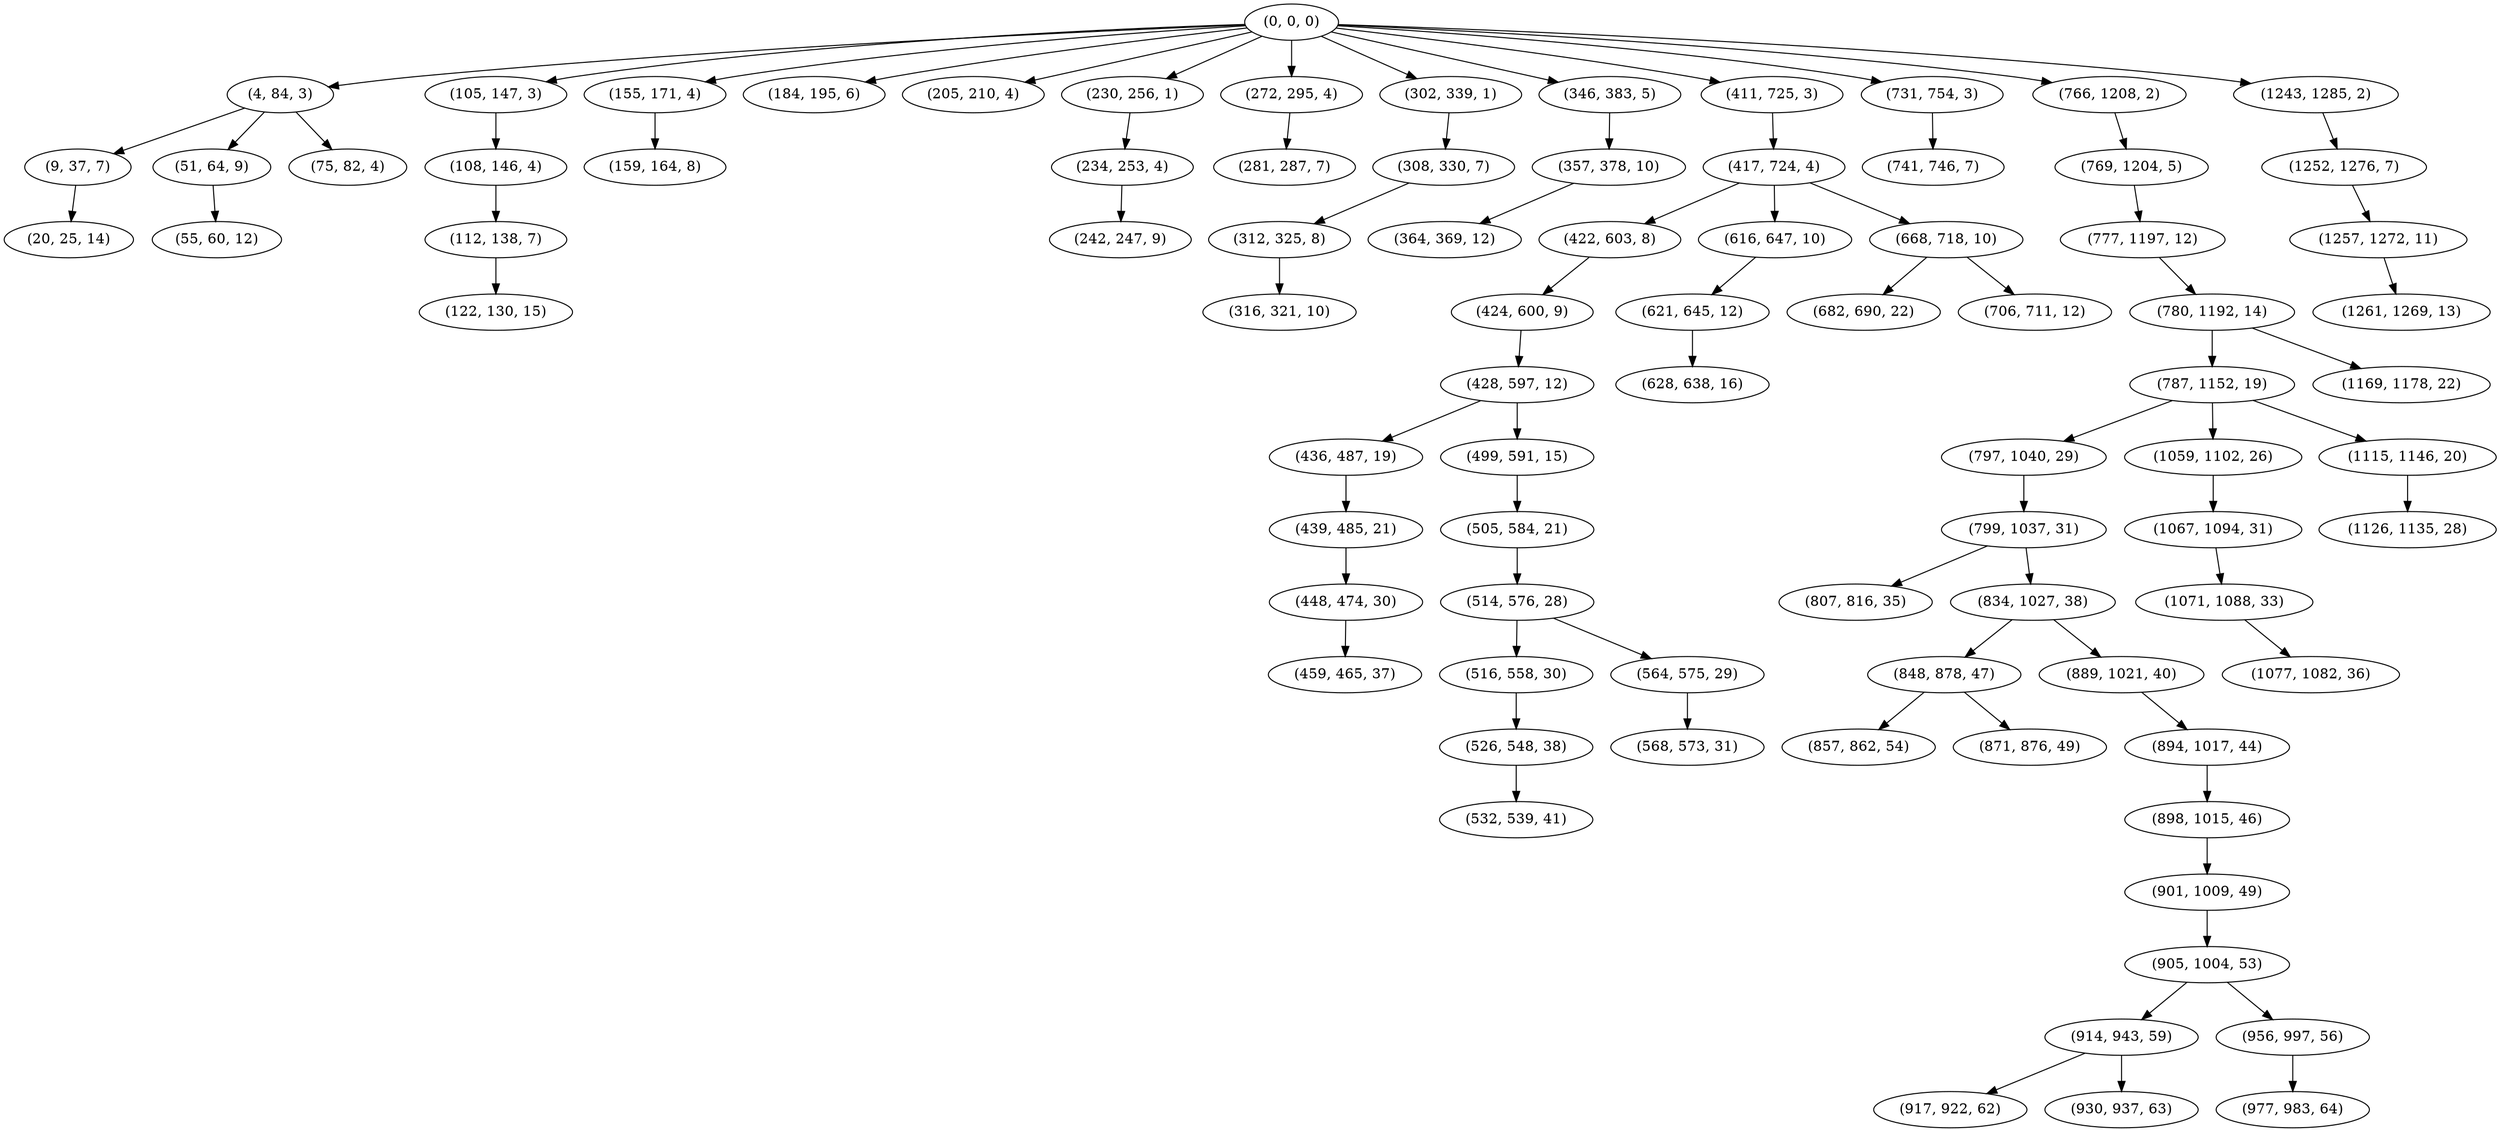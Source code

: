 digraph tree {
    "(0, 0, 0)";
    "(4, 84, 3)";
    "(9, 37, 7)";
    "(20, 25, 14)";
    "(51, 64, 9)";
    "(55, 60, 12)";
    "(75, 82, 4)";
    "(105, 147, 3)";
    "(108, 146, 4)";
    "(112, 138, 7)";
    "(122, 130, 15)";
    "(155, 171, 4)";
    "(159, 164, 8)";
    "(184, 195, 6)";
    "(205, 210, 4)";
    "(230, 256, 1)";
    "(234, 253, 4)";
    "(242, 247, 9)";
    "(272, 295, 4)";
    "(281, 287, 7)";
    "(302, 339, 1)";
    "(308, 330, 7)";
    "(312, 325, 8)";
    "(316, 321, 10)";
    "(346, 383, 5)";
    "(357, 378, 10)";
    "(364, 369, 12)";
    "(411, 725, 3)";
    "(417, 724, 4)";
    "(422, 603, 8)";
    "(424, 600, 9)";
    "(428, 597, 12)";
    "(436, 487, 19)";
    "(439, 485, 21)";
    "(448, 474, 30)";
    "(459, 465, 37)";
    "(499, 591, 15)";
    "(505, 584, 21)";
    "(514, 576, 28)";
    "(516, 558, 30)";
    "(526, 548, 38)";
    "(532, 539, 41)";
    "(564, 575, 29)";
    "(568, 573, 31)";
    "(616, 647, 10)";
    "(621, 645, 12)";
    "(628, 638, 16)";
    "(668, 718, 10)";
    "(682, 690, 22)";
    "(706, 711, 12)";
    "(731, 754, 3)";
    "(741, 746, 7)";
    "(766, 1208, 2)";
    "(769, 1204, 5)";
    "(777, 1197, 12)";
    "(780, 1192, 14)";
    "(787, 1152, 19)";
    "(797, 1040, 29)";
    "(799, 1037, 31)";
    "(807, 816, 35)";
    "(834, 1027, 38)";
    "(848, 878, 47)";
    "(857, 862, 54)";
    "(871, 876, 49)";
    "(889, 1021, 40)";
    "(894, 1017, 44)";
    "(898, 1015, 46)";
    "(901, 1009, 49)";
    "(905, 1004, 53)";
    "(914, 943, 59)";
    "(917, 922, 62)";
    "(930, 937, 63)";
    "(956, 997, 56)";
    "(977, 983, 64)";
    "(1059, 1102, 26)";
    "(1067, 1094, 31)";
    "(1071, 1088, 33)";
    "(1077, 1082, 36)";
    "(1115, 1146, 20)";
    "(1126, 1135, 28)";
    "(1169, 1178, 22)";
    "(1243, 1285, 2)";
    "(1252, 1276, 7)";
    "(1257, 1272, 11)";
    "(1261, 1269, 13)";
    "(0, 0, 0)" -> "(4, 84, 3)";
    "(0, 0, 0)" -> "(105, 147, 3)";
    "(0, 0, 0)" -> "(155, 171, 4)";
    "(0, 0, 0)" -> "(184, 195, 6)";
    "(0, 0, 0)" -> "(205, 210, 4)";
    "(0, 0, 0)" -> "(230, 256, 1)";
    "(0, 0, 0)" -> "(272, 295, 4)";
    "(0, 0, 0)" -> "(302, 339, 1)";
    "(0, 0, 0)" -> "(346, 383, 5)";
    "(0, 0, 0)" -> "(411, 725, 3)";
    "(0, 0, 0)" -> "(731, 754, 3)";
    "(0, 0, 0)" -> "(766, 1208, 2)";
    "(0, 0, 0)" -> "(1243, 1285, 2)";
    "(4, 84, 3)" -> "(9, 37, 7)";
    "(4, 84, 3)" -> "(51, 64, 9)";
    "(4, 84, 3)" -> "(75, 82, 4)";
    "(9, 37, 7)" -> "(20, 25, 14)";
    "(51, 64, 9)" -> "(55, 60, 12)";
    "(105, 147, 3)" -> "(108, 146, 4)";
    "(108, 146, 4)" -> "(112, 138, 7)";
    "(112, 138, 7)" -> "(122, 130, 15)";
    "(155, 171, 4)" -> "(159, 164, 8)";
    "(230, 256, 1)" -> "(234, 253, 4)";
    "(234, 253, 4)" -> "(242, 247, 9)";
    "(272, 295, 4)" -> "(281, 287, 7)";
    "(302, 339, 1)" -> "(308, 330, 7)";
    "(308, 330, 7)" -> "(312, 325, 8)";
    "(312, 325, 8)" -> "(316, 321, 10)";
    "(346, 383, 5)" -> "(357, 378, 10)";
    "(357, 378, 10)" -> "(364, 369, 12)";
    "(411, 725, 3)" -> "(417, 724, 4)";
    "(417, 724, 4)" -> "(422, 603, 8)";
    "(417, 724, 4)" -> "(616, 647, 10)";
    "(417, 724, 4)" -> "(668, 718, 10)";
    "(422, 603, 8)" -> "(424, 600, 9)";
    "(424, 600, 9)" -> "(428, 597, 12)";
    "(428, 597, 12)" -> "(436, 487, 19)";
    "(428, 597, 12)" -> "(499, 591, 15)";
    "(436, 487, 19)" -> "(439, 485, 21)";
    "(439, 485, 21)" -> "(448, 474, 30)";
    "(448, 474, 30)" -> "(459, 465, 37)";
    "(499, 591, 15)" -> "(505, 584, 21)";
    "(505, 584, 21)" -> "(514, 576, 28)";
    "(514, 576, 28)" -> "(516, 558, 30)";
    "(514, 576, 28)" -> "(564, 575, 29)";
    "(516, 558, 30)" -> "(526, 548, 38)";
    "(526, 548, 38)" -> "(532, 539, 41)";
    "(564, 575, 29)" -> "(568, 573, 31)";
    "(616, 647, 10)" -> "(621, 645, 12)";
    "(621, 645, 12)" -> "(628, 638, 16)";
    "(668, 718, 10)" -> "(682, 690, 22)";
    "(668, 718, 10)" -> "(706, 711, 12)";
    "(731, 754, 3)" -> "(741, 746, 7)";
    "(766, 1208, 2)" -> "(769, 1204, 5)";
    "(769, 1204, 5)" -> "(777, 1197, 12)";
    "(777, 1197, 12)" -> "(780, 1192, 14)";
    "(780, 1192, 14)" -> "(787, 1152, 19)";
    "(780, 1192, 14)" -> "(1169, 1178, 22)";
    "(787, 1152, 19)" -> "(797, 1040, 29)";
    "(787, 1152, 19)" -> "(1059, 1102, 26)";
    "(787, 1152, 19)" -> "(1115, 1146, 20)";
    "(797, 1040, 29)" -> "(799, 1037, 31)";
    "(799, 1037, 31)" -> "(807, 816, 35)";
    "(799, 1037, 31)" -> "(834, 1027, 38)";
    "(834, 1027, 38)" -> "(848, 878, 47)";
    "(834, 1027, 38)" -> "(889, 1021, 40)";
    "(848, 878, 47)" -> "(857, 862, 54)";
    "(848, 878, 47)" -> "(871, 876, 49)";
    "(889, 1021, 40)" -> "(894, 1017, 44)";
    "(894, 1017, 44)" -> "(898, 1015, 46)";
    "(898, 1015, 46)" -> "(901, 1009, 49)";
    "(901, 1009, 49)" -> "(905, 1004, 53)";
    "(905, 1004, 53)" -> "(914, 943, 59)";
    "(905, 1004, 53)" -> "(956, 997, 56)";
    "(914, 943, 59)" -> "(917, 922, 62)";
    "(914, 943, 59)" -> "(930, 937, 63)";
    "(956, 997, 56)" -> "(977, 983, 64)";
    "(1059, 1102, 26)" -> "(1067, 1094, 31)";
    "(1067, 1094, 31)" -> "(1071, 1088, 33)";
    "(1071, 1088, 33)" -> "(1077, 1082, 36)";
    "(1115, 1146, 20)" -> "(1126, 1135, 28)";
    "(1243, 1285, 2)" -> "(1252, 1276, 7)";
    "(1252, 1276, 7)" -> "(1257, 1272, 11)";
    "(1257, 1272, 11)" -> "(1261, 1269, 13)";
}
